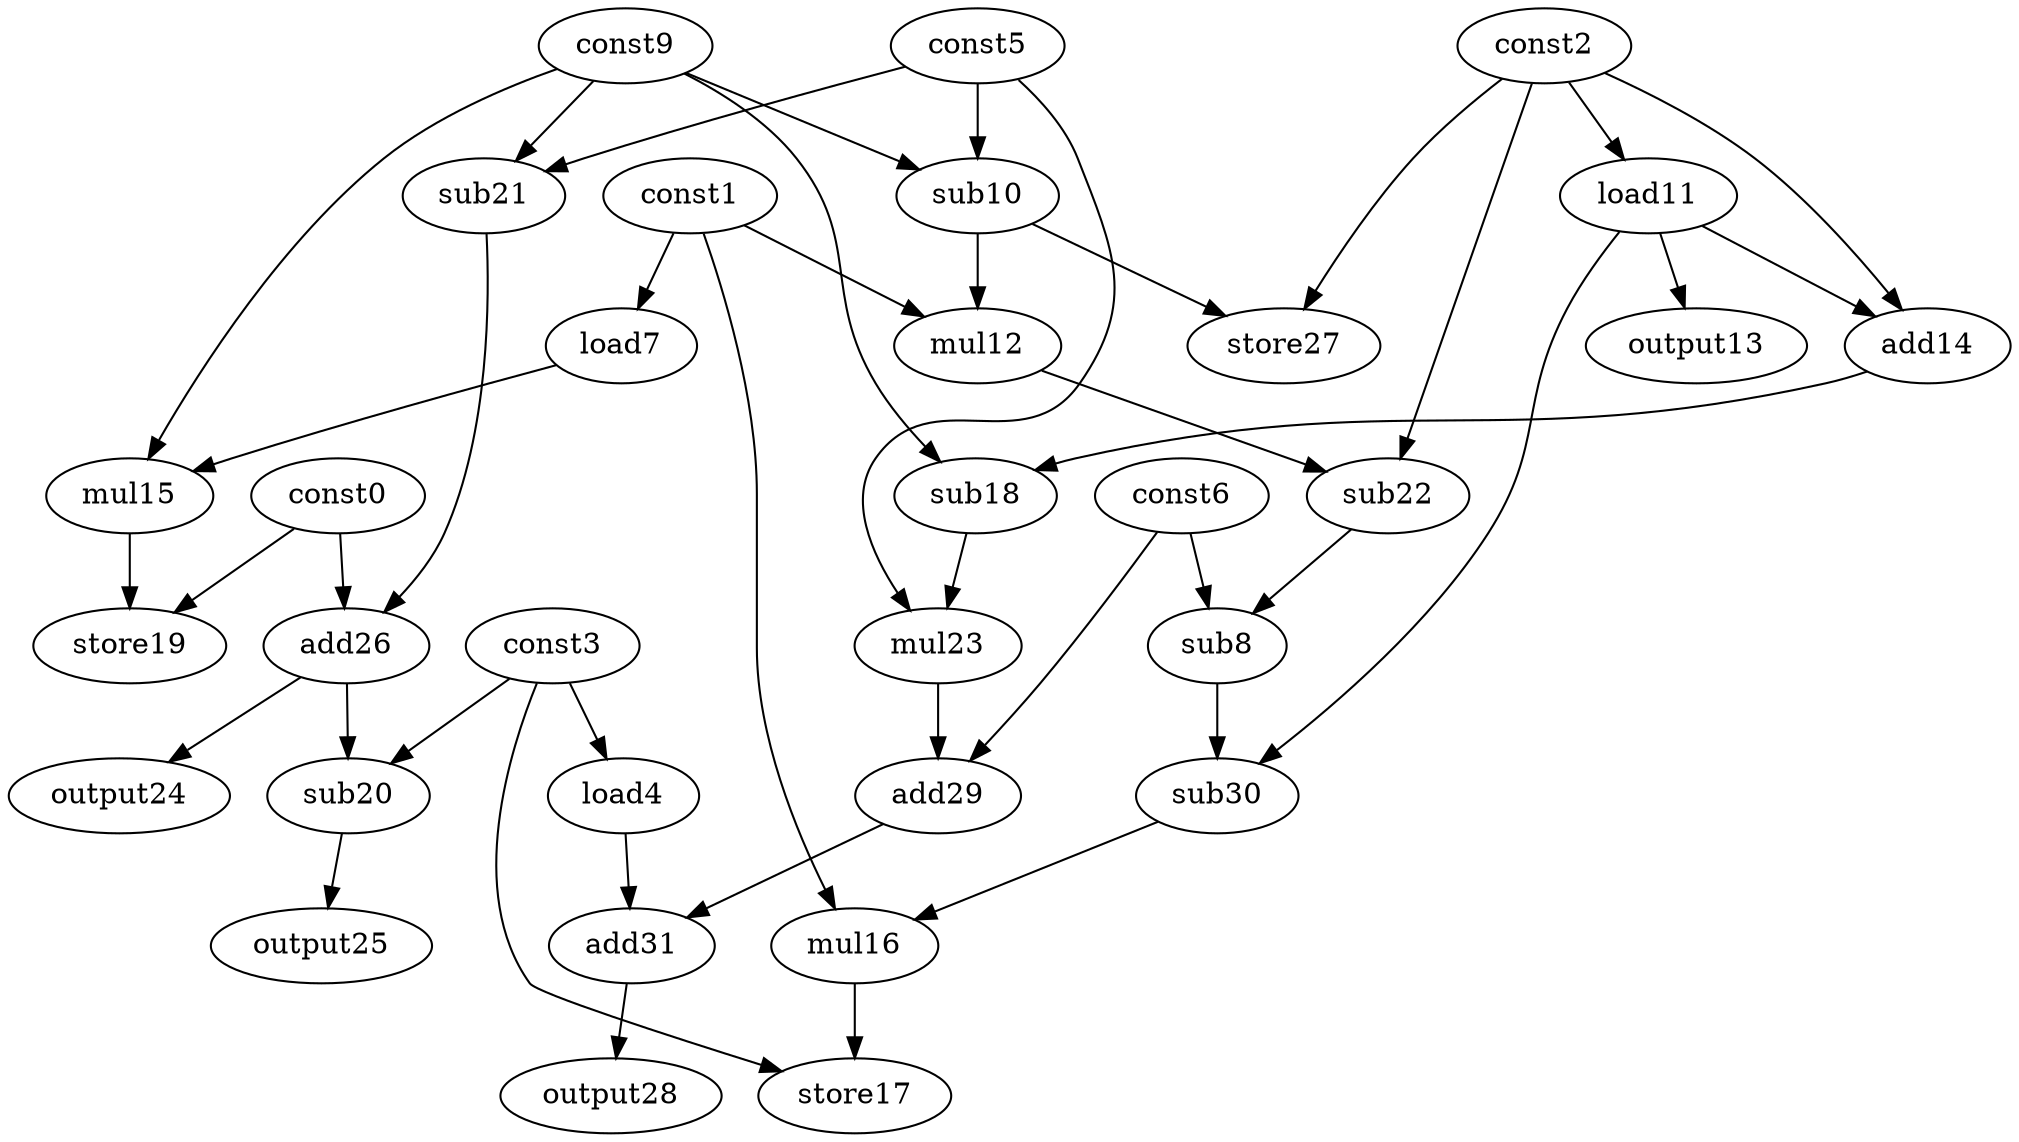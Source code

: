 digraph G { 
const0[opcode=const]; 
const1[opcode=const]; 
const2[opcode=const]; 
const3[opcode=const]; 
load4[opcode=load]; 
const5[opcode=const]; 
const6[opcode=const]; 
load7[opcode=load]; 
sub8[opcode=sub]; 
const9[opcode=const]; 
sub10[opcode=sub]; 
load11[opcode=load]; 
mul12[opcode=mul]; 
output13[opcode=output]; 
add14[opcode=add]; 
mul15[opcode=mul]; 
mul16[opcode=mul]; 
store17[opcode=store]; 
sub18[opcode=sub]; 
store19[opcode=store]; 
sub20[opcode=sub]; 
sub21[opcode=sub]; 
sub22[opcode=sub]; 
mul23[opcode=mul]; 
output24[opcode=output]; 
output25[opcode=output]; 
add26[opcode=add]; 
store27[opcode=store]; 
output28[opcode=output]; 
add29[opcode=add]; 
sub30[opcode=sub]; 
add31[opcode=add]; 
const3->load4[operand=0];
const1->load7[operand=0];
const9->sub10[operand=0];
const5->sub10[operand=1];
const2->load11[operand=0];
const9->sub21[operand=0];
const5->sub21[operand=1];
const1->mul12[operand=0];
sub10->mul12[operand=1];
load11->output13[operand=0];
const2->add14[operand=0];
load11->add14[operand=1];
const9->mul15[operand=0];
load7->mul15[operand=1];
const0->add26[operand=0];
sub21->add26[operand=1];
sub10->store27[operand=0];
const2->store27[operand=1];
const9->sub18[operand=0];
add14->sub18[operand=1];
const0->store19[operand=0];
mul15->store19[operand=1];
add26->sub20[operand=0];
const3->sub20[operand=1];
const2->sub22[operand=0];
mul12->sub22[operand=1];
add26->output24[operand=0];
const6->sub8[operand=0];
sub22->sub8[operand=1];
sub18->mul23[operand=0];
const5->mul23[operand=1];
sub20->output25[operand=0];
const6->add29[operand=0];
mul23->add29[operand=1];
sub8->sub30[operand=0];
load11->sub30[operand=1];
const1->mul16[operand=0];
sub30->mul16[operand=1];
load4->add31[operand=0];
add29->add31[operand=1];
mul16->store17[operand=0];
const3->store17[operand=1];
add31->output28[operand=0];
}
